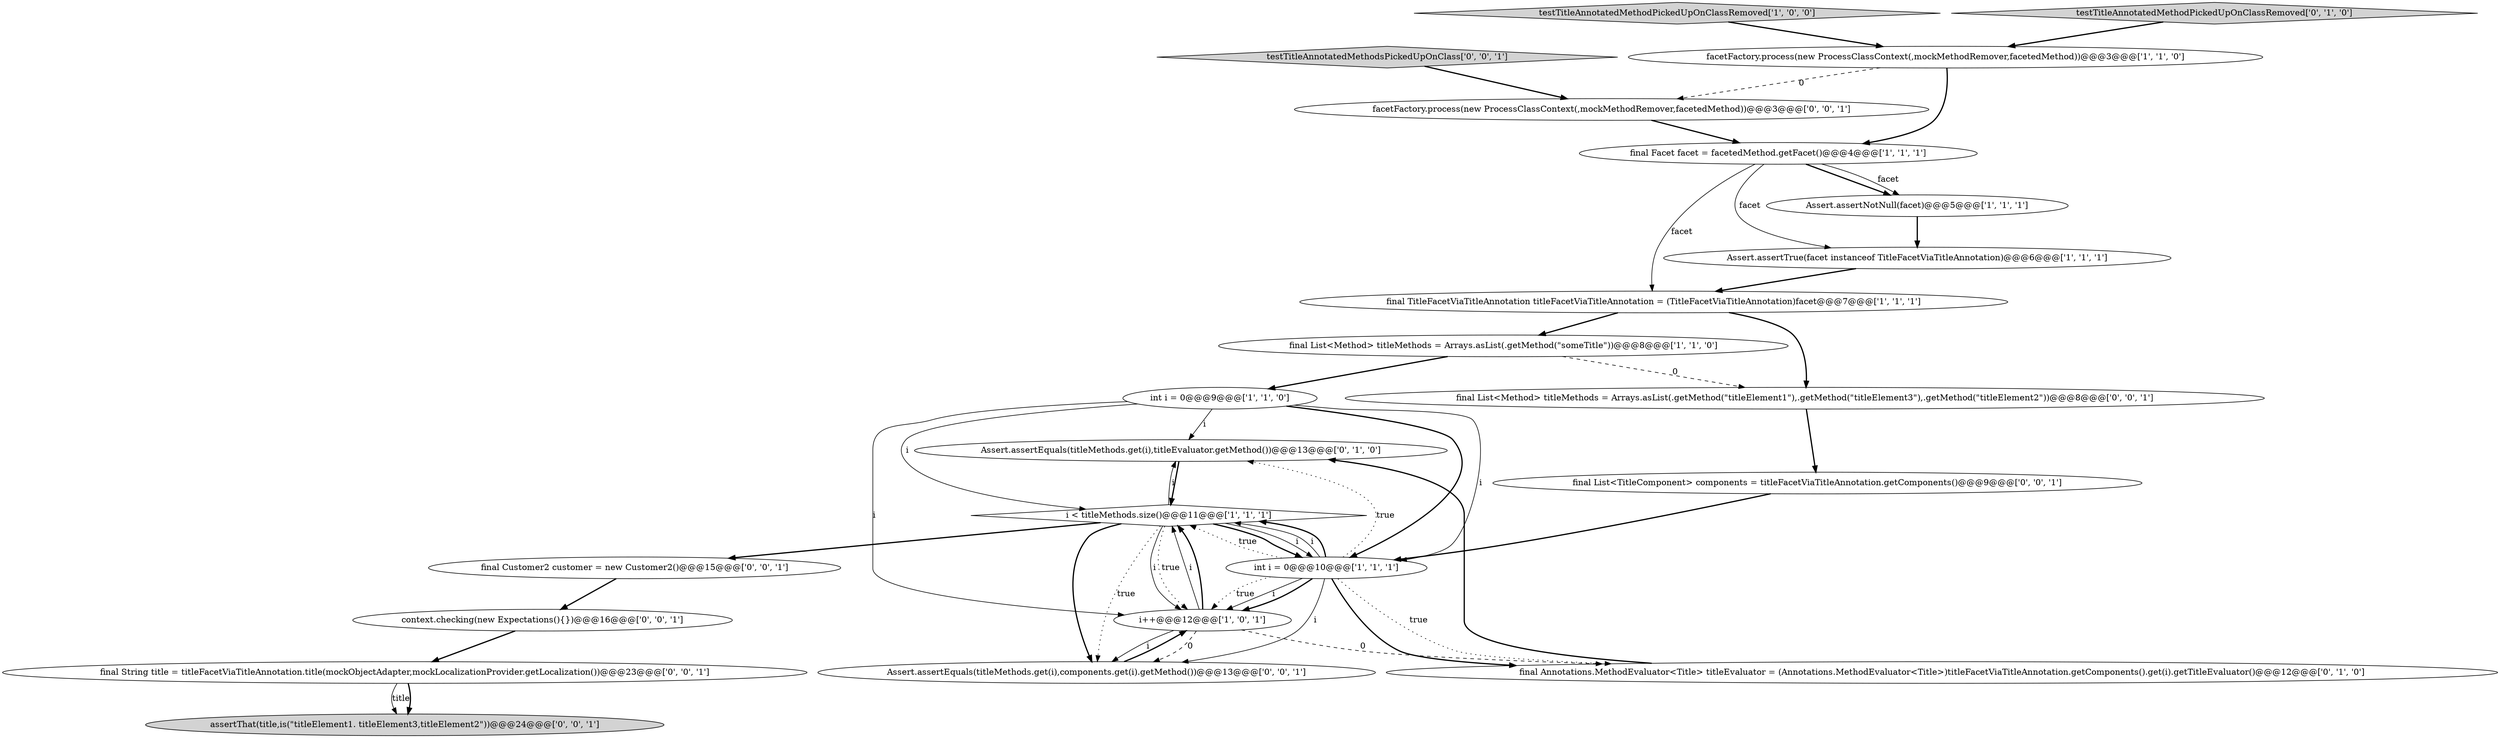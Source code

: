 digraph {
0 [style = filled, label = "final TitleFacetViaTitleAnnotation titleFacetViaTitleAnnotation = (TitleFacetViaTitleAnnotation)facet@@@7@@@['1', '1', '1']", fillcolor = white, shape = ellipse image = "AAA0AAABBB1BBB"];
12 [style = filled, label = "Assert.assertEquals(titleMethods.get(i),titleEvaluator.getMethod())@@@13@@@['0', '1', '0']", fillcolor = white, shape = ellipse image = "AAA1AAABBB2BBB"];
1 [style = filled, label = "Assert.assertNotNull(facet)@@@5@@@['1', '1', '1']", fillcolor = white, shape = ellipse image = "AAA0AAABBB1BBB"];
17 [style = filled, label = "testTitleAnnotatedMethodsPickedUpOnClass['0', '0', '1']", fillcolor = lightgray, shape = diamond image = "AAA0AAABBB3BBB"];
3 [style = filled, label = "final Facet facet = facetedMethod.getFacet()@@@4@@@['1', '1', '1']", fillcolor = white, shape = ellipse image = "AAA0AAABBB1BBB"];
18 [style = filled, label = "final String title = titleFacetViaTitleAnnotation.title(mockObjectAdapter,mockLocalizationProvider.getLocalization())@@@23@@@['0', '0', '1']", fillcolor = white, shape = ellipse image = "AAA0AAABBB3BBB"];
16 [style = filled, label = "facetFactory.process(new ProcessClassContext(,mockMethodRemover,facetedMethod))@@@3@@@['0', '0', '1']", fillcolor = white, shape = ellipse image = "AAA0AAABBB3BBB"];
13 [style = filled, label = "final Annotations.MethodEvaluator<Title> titleEvaluator = (Annotations.MethodEvaluator<Title>)titleFacetViaTitleAnnotation.getComponents().get(i).getTitleEvaluator()@@@12@@@['0', '1', '0']", fillcolor = white, shape = ellipse image = "AAA1AAABBB2BBB"];
19 [style = filled, label = "Assert.assertEquals(titleMethods.get(i),components.get(i).getMethod())@@@13@@@['0', '0', '1']", fillcolor = white, shape = ellipse image = "AAA0AAABBB3BBB"];
5 [style = filled, label = "int i = 0@@@9@@@['1', '1', '0']", fillcolor = white, shape = ellipse image = "AAA0AAABBB1BBB"];
8 [style = filled, label = "facetFactory.process(new ProcessClassContext(,mockMethodRemover,facetedMethod))@@@3@@@['1', '1', '0']", fillcolor = white, shape = ellipse image = "AAA0AAABBB1BBB"];
20 [style = filled, label = "context.checking(new Expectations(){})@@@16@@@['0', '0', '1']", fillcolor = white, shape = ellipse image = "AAA0AAABBB3BBB"];
2 [style = filled, label = "i++@@@12@@@['1', '0', '1']", fillcolor = white, shape = ellipse image = "AAA0AAABBB1BBB"];
14 [style = filled, label = "final Customer2 customer = new Customer2()@@@15@@@['0', '0', '1']", fillcolor = white, shape = ellipse image = "AAA0AAABBB3BBB"];
10 [style = filled, label = "testTitleAnnotatedMethodPickedUpOnClassRemoved['1', '0', '0']", fillcolor = lightgray, shape = diamond image = "AAA0AAABBB1BBB"];
15 [style = filled, label = "final List<TitleComponent> components = titleFacetViaTitleAnnotation.getComponents()@@@9@@@['0', '0', '1']", fillcolor = white, shape = ellipse image = "AAA0AAABBB3BBB"];
21 [style = filled, label = "assertThat(title,is(\"titleElement1. titleElement3,titleElement2\"))@@@24@@@['0', '0', '1']", fillcolor = lightgray, shape = ellipse image = "AAA0AAABBB3BBB"];
4 [style = filled, label = "final List<Method> titleMethods = Arrays.asList(.getMethod(\"someTitle\"))@@@8@@@['1', '1', '0']", fillcolor = white, shape = ellipse image = "AAA0AAABBB1BBB"];
11 [style = filled, label = "testTitleAnnotatedMethodPickedUpOnClassRemoved['0', '1', '0']", fillcolor = lightgray, shape = diamond image = "AAA0AAABBB2BBB"];
7 [style = filled, label = "Assert.assertTrue(facet instanceof TitleFacetViaTitleAnnotation)@@@6@@@['1', '1', '1']", fillcolor = white, shape = ellipse image = "AAA0AAABBB1BBB"];
22 [style = filled, label = "final List<Method> titleMethods = Arrays.asList(.getMethod(\"titleElement1\"),.getMethod(\"titleElement3\"),.getMethod(\"titleElement2\"))@@@8@@@['0', '0', '1']", fillcolor = white, shape = ellipse image = "AAA0AAABBB3BBB"];
6 [style = filled, label = "int i = 0@@@10@@@['1', '1', '1']", fillcolor = white, shape = ellipse image = "AAA0AAABBB1BBB"];
9 [style = filled, label = "i < titleMethods.size()@@@11@@@['1', '1', '1']", fillcolor = white, shape = diamond image = "AAA0AAABBB1BBB"];
9->19 [style = bold, label=""];
8->16 [style = dashed, label="0"];
9->12 [style = solid, label="i"];
0->4 [style = bold, label=""];
6->2 [style = solid, label="i"];
0->22 [style = bold, label=""];
2->9 [style = solid, label="i"];
20->18 [style = bold, label=""];
4->5 [style = bold, label=""];
5->12 [style = solid, label="i"];
10->8 [style = bold, label=""];
3->0 [style = solid, label="facet"];
5->6 [style = solid, label="i"];
6->9 [style = solid, label="i"];
6->13 [style = bold, label=""];
18->21 [style = solid, label="title"];
22->15 [style = bold, label=""];
6->19 [style = solid, label="i"];
9->2 [style = dotted, label="true"];
9->6 [style = solid, label="i"];
15->6 [style = bold, label=""];
3->1 [style = bold, label=""];
6->2 [style = bold, label=""];
8->3 [style = bold, label=""];
9->6 [style = bold, label=""];
6->9 [style = bold, label=""];
3->7 [style = solid, label="facet"];
12->9 [style = bold, label=""];
3->1 [style = solid, label="facet"];
6->13 [style = dotted, label="true"];
2->19 [style = dashed, label="0"];
2->9 [style = bold, label=""];
13->12 [style = bold, label=""];
11->8 [style = bold, label=""];
16->3 [style = bold, label=""];
4->22 [style = dashed, label="0"];
7->0 [style = bold, label=""];
5->9 [style = solid, label="i"];
9->2 [style = solid, label="i"];
9->14 [style = bold, label=""];
18->21 [style = bold, label=""];
6->9 [style = dotted, label="true"];
19->2 [style = bold, label=""];
6->12 [style = dotted, label="true"];
1->7 [style = bold, label=""];
6->2 [style = dotted, label="true"];
2->19 [style = solid, label="i"];
17->16 [style = bold, label=""];
9->19 [style = dotted, label="true"];
14->20 [style = bold, label=""];
5->6 [style = bold, label=""];
2->13 [style = dashed, label="0"];
5->2 [style = solid, label="i"];
}
